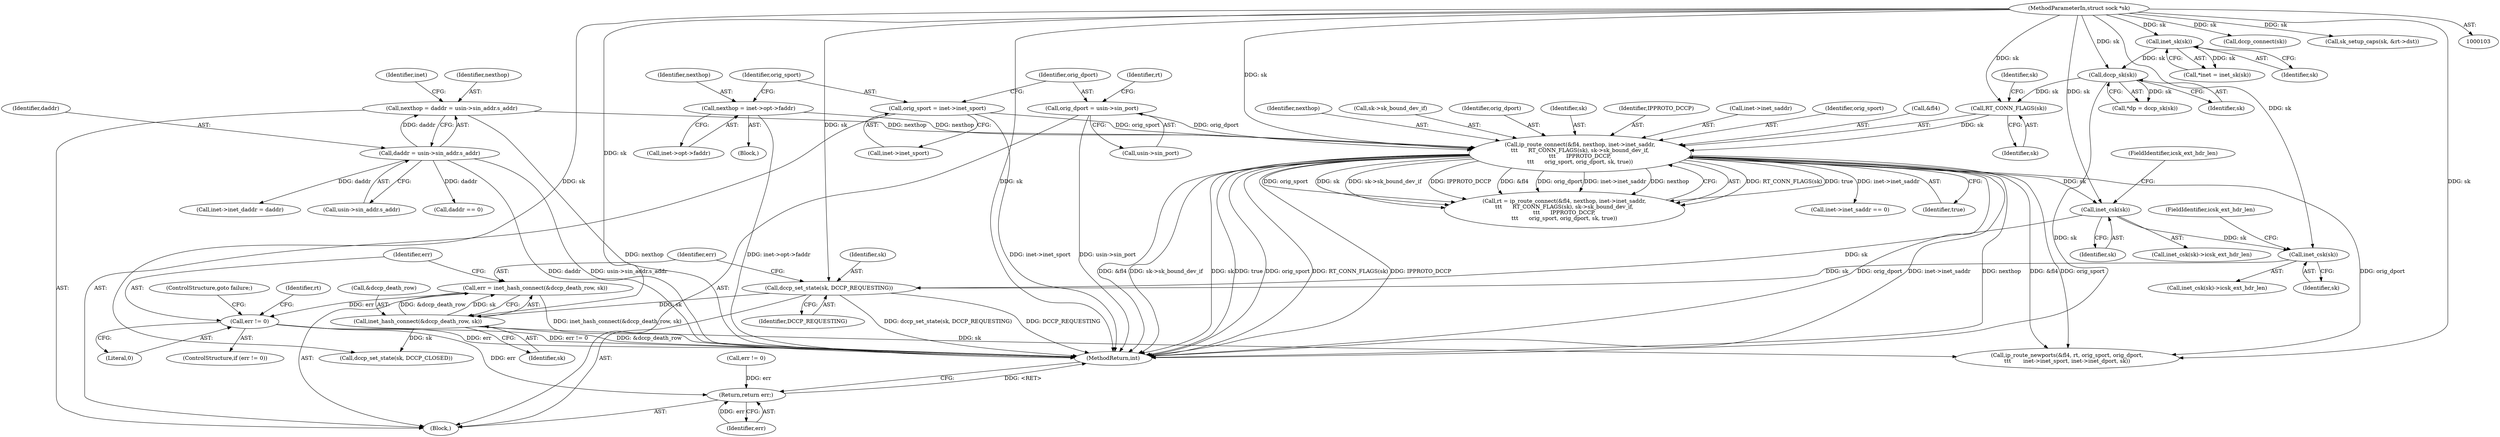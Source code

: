 digraph "1_linux_f6d8bd051c391c1c0458a30b2a7abcd939329259@API" {
"1000313" [label="(Call,err = inet_hash_connect(&dccp_death_row, sk))"];
"1000315" [label="(Call,inet_hash_connect(&dccp_death_row, sk))"];
"1000310" [label="(Call,dccp_set_state(sk, DCCP_REQUESTING))"];
"1000290" [label="(Call,inet_csk(sk))"];
"1000201" [label="(Call,ip_route_connect(&fl4, nexthop, inet->inet_saddr,\n\t\t\t      RT_CONN_FLAGS(sk), sk->sk_bound_dev_if,\n\t\t\t      IPPROTO_DCCP,\n\t\t\t      orig_sport, orig_dport, sk, true))"];
"1000153" [label="(Call,nexthop = daddr = usin->sin_addr.s_addr)"];
"1000155" [label="(Call,daddr = usin->sin_addr.s_addr)"];
"1000182" [label="(Call,nexthop = inet->opt->faddr)"];
"1000208" [label="(Call,RT_CONN_FLAGS(sk))"];
"1000122" [label="(Call,dccp_sk(sk))"];
"1000117" [label="(Call,inet_sk(sk))"];
"1000104" [label="(MethodParameterIn,struct sock *sk)"];
"1000189" [label="(Call,orig_sport = inet->inet_sport)"];
"1000194" [label="(Call,orig_dport = usin->sin_port)"];
"1000302" [label="(Call,inet_csk(sk))"];
"1000320" [label="(Call,err != 0)"];
"1000392" [label="(Return,return err;)"];
"1000157" [label="(Call,usin->sin_addr.s_addr)"];
"1000123" [label="(Identifier,sk)"];
"1000321" [label="(Identifier,err)"];
"1000411" [label="(MethodReturn,int)"];
"1000292" [label="(FieldIdentifier,icsk_ext_hdr_len)"];
"1000312" [label="(Identifier,DCCP_REQUESTING)"];
"1000190" [label="(Identifier,orig_sport)"];
"1000301" [label="(Call,inet_csk(sk)->icsk_ext_hdr_len)"];
"1000107" [label="(Block,)"];
"1000323" [label="(ControlStructure,goto failure;)"];
"1000326" [label="(Call,ip_route_newports(&fl4, rt, orig_sport, orig_dport,\n\t\t\t       inet->inet_sport, inet->inet_dport, sk))"];
"1000155" [label="(Call,daddr = usin->sin_addr.s_addr)"];
"1000174" [label="(Block,)"];
"1000393" [label="(Identifier,err)"];
"1000303" [label="(Identifier,sk)"];
"1000183" [label="(Identifier,nexthop)"];
"1000381" [label="(Call,dccp_connect(sk))"];
"1000205" [label="(Call,inet->inet_saddr)"];
"1000200" [label="(Identifier,rt)"];
"1000320" [label="(Call,err != 0)"];
"1000291" [label="(Identifier,sk)"];
"1000310" [label="(Call,dccp_set_state(sk, DCCP_REQUESTING))"];
"1000199" [label="(Call,rt = ip_route_connect(&fl4, nexthop, inet->inet_saddr,\n\t\t\t      RT_CONN_FLAGS(sk), sk->sk_bound_dev_if,\n\t\t\t      IPPROTO_DCCP,\n\t\t\t      orig_sport, orig_dport, sk, true))"];
"1000194" [label="(Call,orig_dport = usin->sin_port)"];
"1000184" [label="(Call,inet->opt->faddr)"];
"1000347" [label="(Call,sk_setup_caps(sk, &rt->dst))"];
"1000318" [label="(Identifier,sk)"];
"1000214" [label="(Identifier,orig_sport)"];
"1000316" [label="(Call,&dccp_death_row)"];
"1000289" [label="(Call,inet_csk(sk)->icsk_ext_hdr_len)"];
"1000315" [label="(Call,inet_hash_connect(&dccp_death_row, sk))"];
"1000257" [label="(Call,inet->inet_saddr == 0)"];
"1000302" [label="(Call,inet_csk(sk))"];
"1000387" [label="(Call,err != 0)"];
"1000322" [label="(Literal,0)"];
"1000208" [label="(Call,RT_CONN_FLAGS(sk))"];
"1000196" [label="(Call,usin->sin_port)"];
"1000117" [label="(Call,inet_sk(sk))"];
"1000115" [label="(Call,*inet = inet_sk(sk))"];
"1000202" [label="(Call,&fl4)"];
"1000166" [label="(Identifier,inet)"];
"1000189" [label="(Call,orig_sport = inet->inet_sport)"];
"1000176" [label="(Call,daddr == 0)"];
"1000217" [label="(Identifier,true)"];
"1000118" [label="(Identifier,sk)"];
"1000204" [label="(Identifier,nexthop)"];
"1000283" [label="(Call,inet->inet_daddr = daddr)"];
"1000210" [label="(Call,sk->sk_bound_dev_if)"];
"1000290" [label="(Call,inet_csk(sk))"];
"1000311" [label="(Identifier,sk)"];
"1000215" [label="(Identifier,orig_dport)"];
"1000211" [label="(Identifier,sk)"];
"1000104" [label="(MethodParameterIn,struct sock *sk)"];
"1000195" [label="(Identifier,orig_dport)"];
"1000120" [label="(Call,*dp = dccp_sk(sk))"];
"1000395" [label="(Call,dccp_set_state(sk, DCCP_CLOSED))"];
"1000182" [label="(Call,nexthop = inet->opt->faddr)"];
"1000325" [label="(Identifier,rt)"];
"1000122" [label="(Call,dccp_sk(sk))"];
"1000156" [label="(Identifier,daddr)"];
"1000201" [label="(Call,ip_route_connect(&fl4, nexthop, inet->inet_saddr,\n\t\t\t      RT_CONN_FLAGS(sk), sk->sk_bound_dev_if,\n\t\t\t      IPPROTO_DCCP,\n\t\t\t      orig_sport, orig_dport, sk, true))"];
"1000319" [label="(ControlStructure,if (err != 0))"];
"1000392" [label="(Return,return err;)"];
"1000191" [label="(Call,inet->inet_sport)"];
"1000216" [label="(Identifier,sk)"];
"1000153" [label="(Call,nexthop = daddr = usin->sin_addr.s_addr)"];
"1000314" [label="(Identifier,err)"];
"1000313" [label="(Call,err = inet_hash_connect(&dccp_death_row, sk))"];
"1000213" [label="(Identifier,IPPROTO_DCCP)"];
"1000154" [label="(Identifier,nexthop)"];
"1000304" [label="(FieldIdentifier,icsk_ext_hdr_len)"];
"1000209" [label="(Identifier,sk)"];
"1000313" -> "1000107"  [label="AST: "];
"1000313" -> "1000315"  [label="CFG: "];
"1000314" -> "1000313"  [label="AST: "];
"1000315" -> "1000313"  [label="AST: "];
"1000321" -> "1000313"  [label="CFG: "];
"1000313" -> "1000411"  [label="DDG: inet_hash_connect(&dccp_death_row, sk)"];
"1000315" -> "1000313"  [label="DDG: &dccp_death_row"];
"1000315" -> "1000313"  [label="DDG: sk"];
"1000313" -> "1000320"  [label="DDG: err"];
"1000315" -> "1000318"  [label="CFG: "];
"1000316" -> "1000315"  [label="AST: "];
"1000318" -> "1000315"  [label="AST: "];
"1000315" -> "1000411"  [label="DDG: &dccp_death_row"];
"1000310" -> "1000315"  [label="DDG: sk"];
"1000104" -> "1000315"  [label="DDG: sk"];
"1000315" -> "1000326"  [label="DDG: sk"];
"1000315" -> "1000395"  [label="DDG: sk"];
"1000310" -> "1000107"  [label="AST: "];
"1000310" -> "1000312"  [label="CFG: "];
"1000311" -> "1000310"  [label="AST: "];
"1000312" -> "1000310"  [label="AST: "];
"1000314" -> "1000310"  [label="CFG: "];
"1000310" -> "1000411"  [label="DDG: dccp_set_state(sk, DCCP_REQUESTING)"];
"1000310" -> "1000411"  [label="DDG: DCCP_REQUESTING"];
"1000290" -> "1000310"  [label="DDG: sk"];
"1000302" -> "1000310"  [label="DDG: sk"];
"1000104" -> "1000310"  [label="DDG: sk"];
"1000290" -> "1000289"  [label="AST: "];
"1000290" -> "1000291"  [label="CFG: "];
"1000291" -> "1000290"  [label="AST: "];
"1000292" -> "1000290"  [label="CFG: "];
"1000201" -> "1000290"  [label="DDG: sk"];
"1000104" -> "1000290"  [label="DDG: sk"];
"1000290" -> "1000302"  [label="DDG: sk"];
"1000201" -> "1000199"  [label="AST: "];
"1000201" -> "1000217"  [label="CFG: "];
"1000202" -> "1000201"  [label="AST: "];
"1000204" -> "1000201"  [label="AST: "];
"1000205" -> "1000201"  [label="AST: "];
"1000208" -> "1000201"  [label="AST: "];
"1000210" -> "1000201"  [label="AST: "];
"1000213" -> "1000201"  [label="AST: "];
"1000214" -> "1000201"  [label="AST: "];
"1000215" -> "1000201"  [label="AST: "];
"1000216" -> "1000201"  [label="AST: "];
"1000217" -> "1000201"  [label="AST: "];
"1000199" -> "1000201"  [label="CFG: "];
"1000201" -> "1000411"  [label="DDG: sk->sk_bound_dev_if"];
"1000201" -> "1000411"  [label="DDG: sk"];
"1000201" -> "1000411"  [label="DDG: true"];
"1000201" -> "1000411"  [label="DDG: orig_sport"];
"1000201" -> "1000411"  [label="DDG: RT_CONN_FLAGS(sk)"];
"1000201" -> "1000411"  [label="DDG: IPPROTO_DCCP"];
"1000201" -> "1000411"  [label="DDG: orig_dport"];
"1000201" -> "1000411"  [label="DDG: inet->inet_saddr"];
"1000201" -> "1000411"  [label="DDG: nexthop"];
"1000201" -> "1000411"  [label="DDG: &fl4"];
"1000201" -> "1000199"  [label="DDG: RT_CONN_FLAGS(sk)"];
"1000201" -> "1000199"  [label="DDG: true"];
"1000201" -> "1000199"  [label="DDG: orig_sport"];
"1000201" -> "1000199"  [label="DDG: sk"];
"1000201" -> "1000199"  [label="DDG: sk->sk_bound_dev_if"];
"1000201" -> "1000199"  [label="DDG: IPPROTO_DCCP"];
"1000201" -> "1000199"  [label="DDG: &fl4"];
"1000201" -> "1000199"  [label="DDG: orig_dport"];
"1000201" -> "1000199"  [label="DDG: inet->inet_saddr"];
"1000201" -> "1000199"  [label="DDG: nexthop"];
"1000153" -> "1000201"  [label="DDG: nexthop"];
"1000182" -> "1000201"  [label="DDG: nexthop"];
"1000208" -> "1000201"  [label="DDG: sk"];
"1000189" -> "1000201"  [label="DDG: orig_sport"];
"1000194" -> "1000201"  [label="DDG: orig_dport"];
"1000104" -> "1000201"  [label="DDG: sk"];
"1000201" -> "1000257"  [label="DDG: inet->inet_saddr"];
"1000201" -> "1000326"  [label="DDG: &fl4"];
"1000201" -> "1000326"  [label="DDG: orig_sport"];
"1000201" -> "1000326"  [label="DDG: orig_dport"];
"1000153" -> "1000107"  [label="AST: "];
"1000153" -> "1000155"  [label="CFG: "];
"1000154" -> "1000153"  [label="AST: "];
"1000155" -> "1000153"  [label="AST: "];
"1000166" -> "1000153"  [label="CFG: "];
"1000153" -> "1000411"  [label="DDG: nexthop"];
"1000155" -> "1000153"  [label="DDG: daddr"];
"1000155" -> "1000157"  [label="CFG: "];
"1000156" -> "1000155"  [label="AST: "];
"1000157" -> "1000155"  [label="AST: "];
"1000155" -> "1000411"  [label="DDG: usin->sin_addr.s_addr"];
"1000155" -> "1000411"  [label="DDG: daddr"];
"1000155" -> "1000176"  [label="DDG: daddr"];
"1000155" -> "1000283"  [label="DDG: daddr"];
"1000182" -> "1000174"  [label="AST: "];
"1000182" -> "1000184"  [label="CFG: "];
"1000183" -> "1000182"  [label="AST: "];
"1000184" -> "1000182"  [label="AST: "];
"1000190" -> "1000182"  [label="CFG: "];
"1000182" -> "1000411"  [label="DDG: inet->opt->faddr"];
"1000208" -> "1000209"  [label="CFG: "];
"1000209" -> "1000208"  [label="AST: "];
"1000211" -> "1000208"  [label="CFG: "];
"1000122" -> "1000208"  [label="DDG: sk"];
"1000104" -> "1000208"  [label="DDG: sk"];
"1000122" -> "1000120"  [label="AST: "];
"1000122" -> "1000123"  [label="CFG: "];
"1000123" -> "1000122"  [label="AST: "];
"1000120" -> "1000122"  [label="CFG: "];
"1000122" -> "1000411"  [label="DDG: sk"];
"1000122" -> "1000120"  [label="DDG: sk"];
"1000117" -> "1000122"  [label="DDG: sk"];
"1000104" -> "1000122"  [label="DDG: sk"];
"1000117" -> "1000115"  [label="AST: "];
"1000117" -> "1000118"  [label="CFG: "];
"1000118" -> "1000117"  [label="AST: "];
"1000115" -> "1000117"  [label="CFG: "];
"1000117" -> "1000115"  [label="DDG: sk"];
"1000104" -> "1000117"  [label="DDG: sk"];
"1000104" -> "1000103"  [label="AST: "];
"1000104" -> "1000411"  [label="DDG: sk"];
"1000104" -> "1000302"  [label="DDG: sk"];
"1000104" -> "1000326"  [label="DDG: sk"];
"1000104" -> "1000347"  [label="DDG: sk"];
"1000104" -> "1000381"  [label="DDG: sk"];
"1000104" -> "1000395"  [label="DDG: sk"];
"1000189" -> "1000107"  [label="AST: "];
"1000189" -> "1000191"  [label="CFG: "];
"1000190" -> "1000189"  [label="AST: "];
"1000191" -> "1000189"  [label="AST: "];
"1000195" -> "1000189"  [label="CFG: "];
"1000189" -> "1000411"  [label="DDG: inet->inet_sport"];
"1000194" -> "1000107"  [label="AST: "];
"1000194" -> "1000196"  [label="CFG: "];
"1000195" -> "1000194"  [label="AST: "];
"1000196" -> "1000194"  [label="AST: "];
"1000200" -> "1000194"  [label="CFG: "];
"1000194" -> "1000411"  [label="DDG: usin->sin_port"];
"1000302" -> "1000301"  [label="AST: "];
"1000302" -> "1000303"  [label="CFG: "];
"1000303" -> "1000302"  [label="AST: "];
"1000304" -> "1000302"  [label="CFG: "];
"1000320" -> "1000319"  [label="AST: "];
"1000320" -> "1000322"  [label="CFG: "];
"1000321" -> "1000320"  [label="AST: "];
"1000322" -> "1000320"  [label="AST: "];
"1000323" -> "1000320"  [label="CFG: "];
"1000325" -> "1000320"  [label="CFG: "];
"1000320" -> "1000411"  [label="DDG: err"];
"1000320" -> "1000411"  [label="DDG: err != 0"];
"1000320" -> "1000392"  [label="DDG: err"];
"1000392" -> "1000107"  [label="AST: "];
"1000392" -> "1000393"  [label="CFG: "];
"1000393" -> "1000392"  [label="AST: "];
"1000411" -> "1000392"  [label="CFG: "];
"1000392" -> "1000411"  [label="DDG: <RET>"];
"1000393" -> "1000392"  [label="DDG: err"];
"1000387" -> "1000392"  [label="DDG: err"];
}
